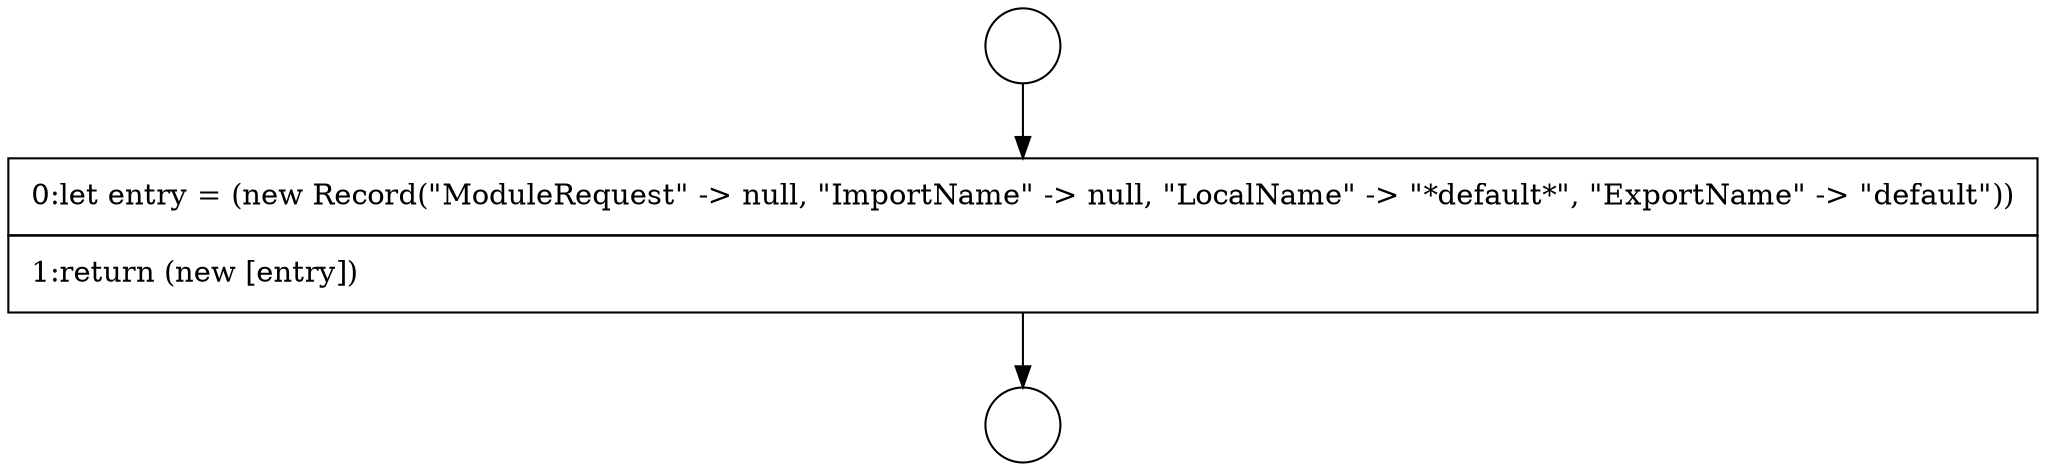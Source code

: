 digraph {
  node9844 [shape=circle label=" " color="black" fillcolor="white" style=filled]
  node9846 [shape=none, margin=0, label=<<font color="black">
    <table border="0" cellborder="1" cellspacing="0" cellpadding="10">
      <tr><td align="left">0:let entry = (new Record(&quot;ModuleRequest&quot; -&gt; null, &quot;ImportName&quot; -&gt; null, &quot;LocalName&quot; -&gt; &quot;*default*&quot;, &quot;ExportName&quot; -&gt; &quot;default&quot;))</td></tr>
      <tr><td align="left">1:return (new [entry])</td></tr>
    </table>
  </font>> color="black" fillcolor="white" style=filled]
  node9845 [shape=circle label=" " color="black" fillcolor="white" style=filled]
  node9844 -> node9846 [ color="black"]
  node9846 -> node9845 [ color="black"]
}
